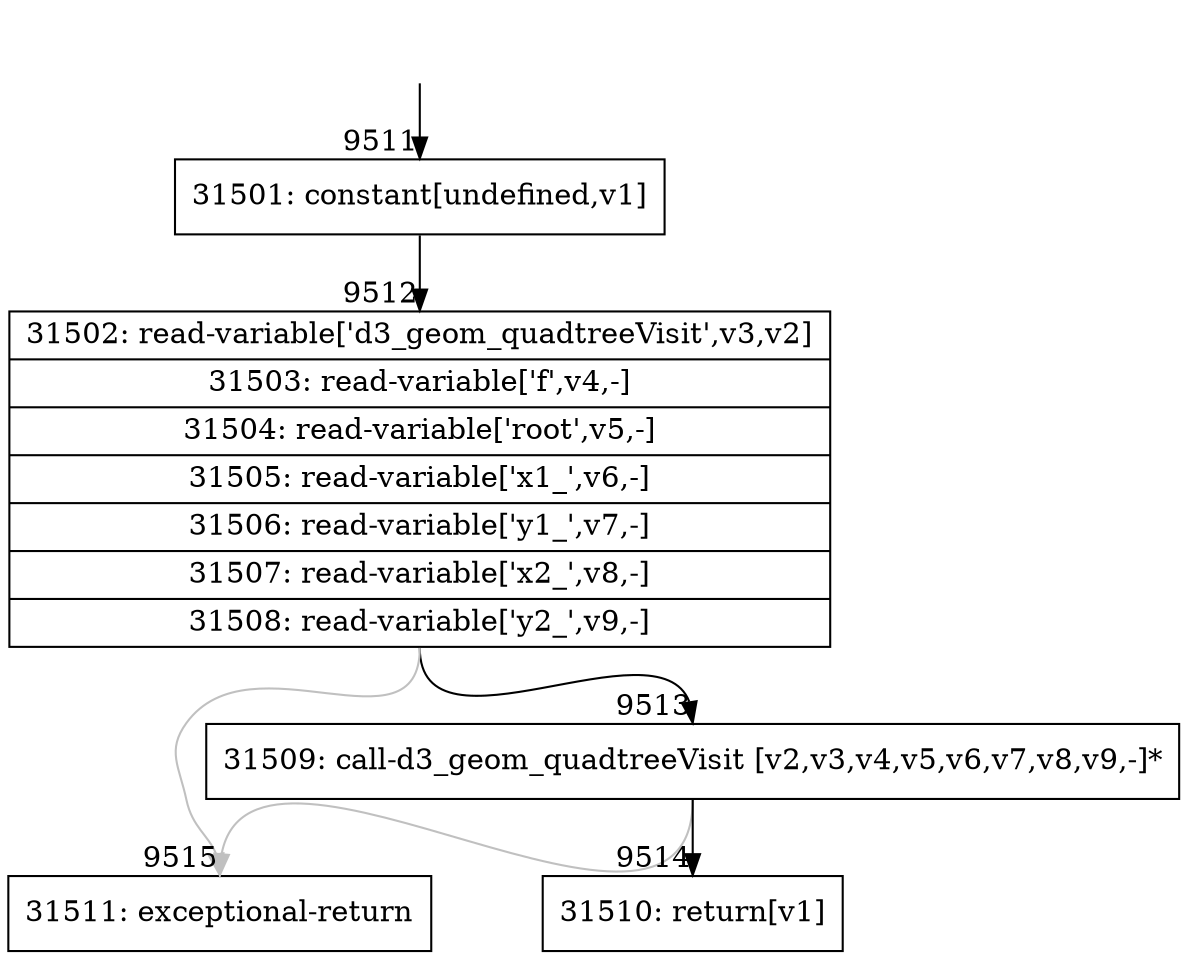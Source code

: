 digraph {
rankdir="TD"
BB_entry875[shape=none,label=""];
BB_entry875 -> BB9511 [tailport=s, headport=n, headlabel="    9511"]
BB9511 [shape=record label="{31501: constant[undefined,v1]}" ] 
BB9511 -> BB9512 [tailport=s, headport=n, headlabel="      9512"]
BB9512 [shape=record label="{31502: read-variable['d3_geom_quadtreeVisit',v3,v2]|31503: read-variable['f',v4,-]|31504: read-variable['root',v5,-]|31505: read-variable['x1_',v6,-]|31506: read-variable['y1_',v7,-]|31507: read-variable['x2_',v8,-]|31508: read-variable['y2_',v9,-]}" ] 
BB9512 -> BB9513 [tailport=s, headport=n, headlabel="      9513"]
BB9512 -> BB9515 [tailport=s, headport=n, color=gray, headlabel="      9515"]
BB9513 [shape=record label="{31509: call-d3_geom_quadtreeVisit [v2,v3,v4,v5,v6,v7,v8,v9,-]*}" ] 
BB9513 -> BB9514 [tailport=s, headport=n, headlabel="      9514"]
BB9513 -> BB9515 [tailport=s, headport=n, color=gray]
BB9514 [shape=record label="{31510: return[v1]}" ] 
BB9515 [shape=record label="{31511: exceptional-return}" ] 
//#$~ 5616
}
